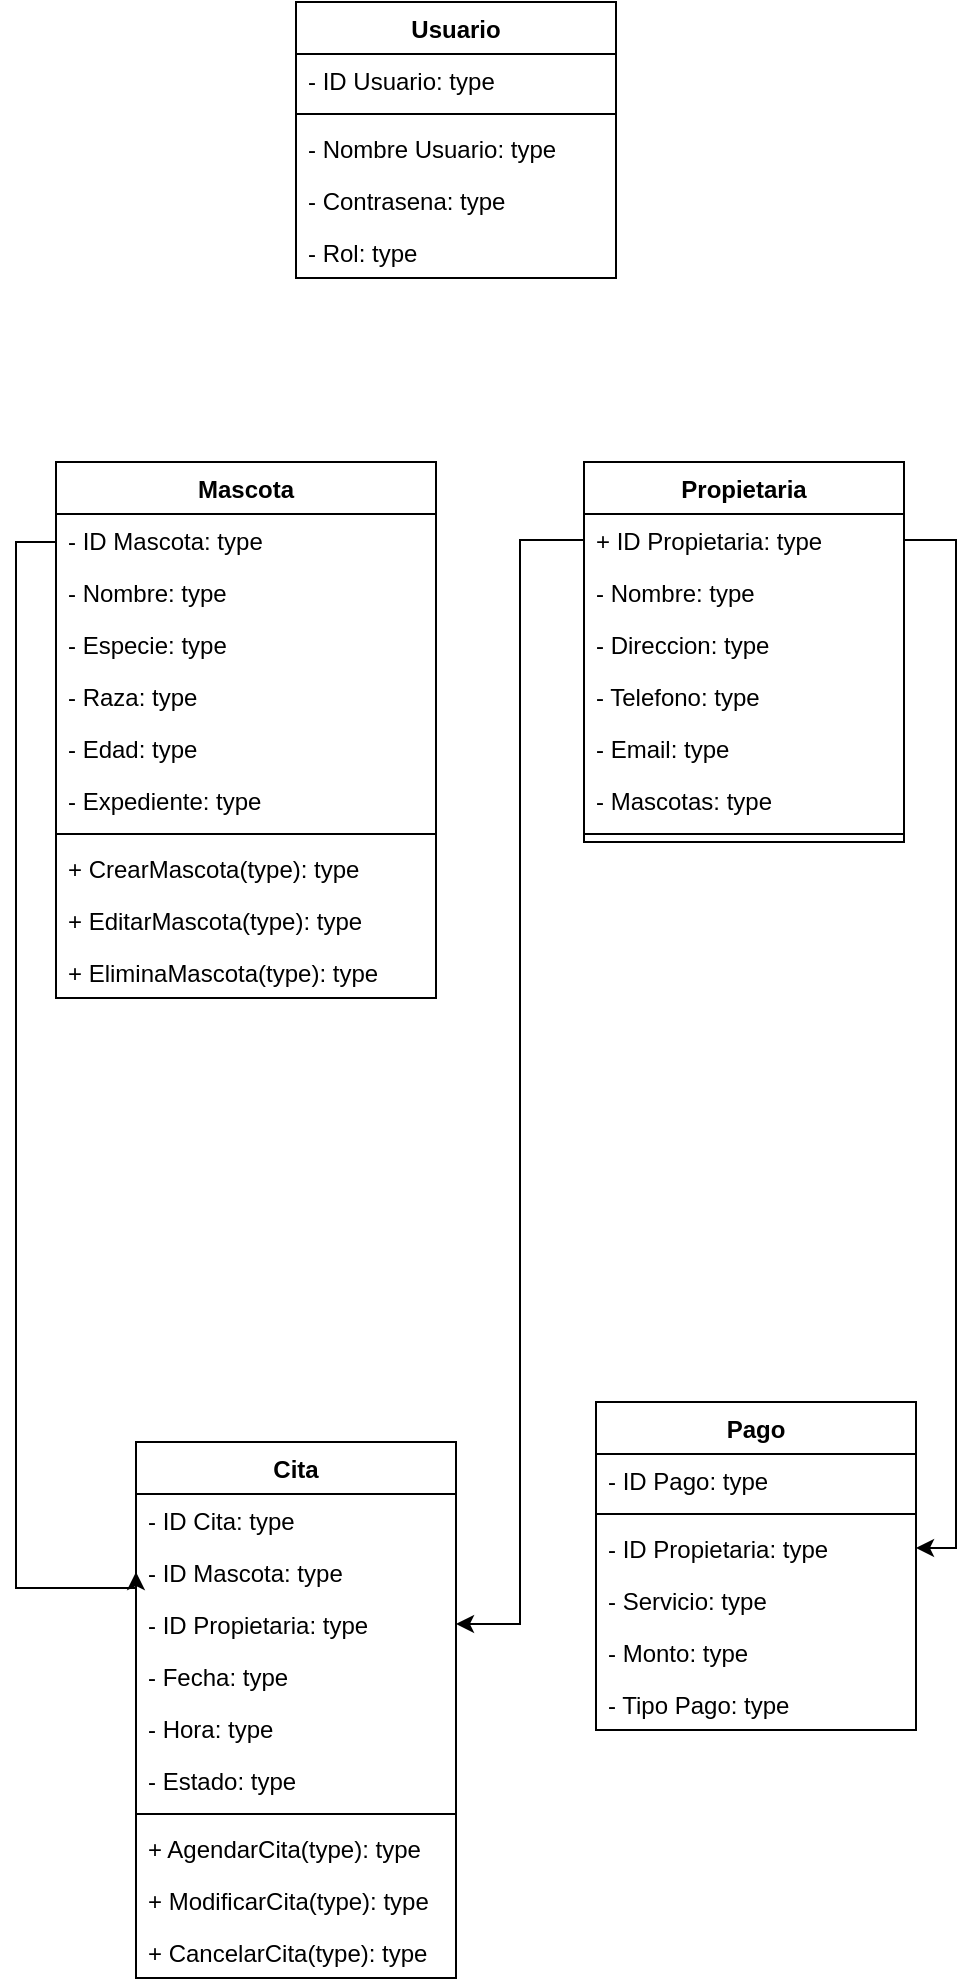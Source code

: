 <mxfile version="24.7.17">
  <diagram name="Página-1" id="QACXI7wkRRo7BJ_qL5HK">
    <mxGraphModel dx="790" dy="763" grid="1" gridSize="10" guides="1" tooltips="1" connect="1" arrows="1" fold="1" page="1" pageScale="1" pageWidth="827" pageHeight="1169" math="0" shadow="0">
      <root>
        <mxCell id="0" />
        <mxCell id="1" parent="0" />
        <mxCell id="hlU-9Vx02k2MNT2WBinT-1" value="Mascota" style="swimlane;fontStyle=1;align=center;verticalAlign=top;childLayout=stackLayout;horizontal=1;startSize=26;horizontalStack=0;resizeParent=1;resizeParentMax=0;resizeLast=0;collapsible=1;marginBottom=0;whiteSpace=wrap;html=1;" parent="1" vertex="1">
          <mxGeometry x="70" y="320" width="190" height="268" as="geometry" />
        </mxCell>
        <mxCell id="hlU-9Vx02k2MNT2WBinT-2" value="- ID Mascota: type" style="text;strokeColor=none;fillColor=none;align=left;verticalAlign=top;spacingLeft=4;spacingRight=4;overflow=hidden;rotatable=0;points=[[0,0.5],[1,0.5]];portConstraint=eastwest;whiteSpace=wrap;html=1;" parent="hlU-9Vx02k2MNT2WBinT-1" vertex="1">
          <mxGeometry y="26" width="190" height="26" as="geometry" />
        </mxCell>
        <mxCell id="hlU-9Vx02k2MNT2WBinT-5" value="- Nombre: type" style="text;strokeColor=none;fillColor=none;align=left;verticalAlign=top;spacingLeft=4;spacingRight=4;overflow=hidden;rotatable=0;points=[[0,0.5],[1,0.5]];portConstraint=eastwest;whiteSpace=wrap;html=1;" parent="hlU-9Vx02k2MNT2WBinT-1" vertex="1">
          <mxGeometry y="52" width="190" height="26" as="geometry" />
        </mxCell>
        <mxCell id="hlU-9Vx02k2MNT2WBinT-6" value="- Especie: type" style="text;strokeColor=none;fillColor=none;align=left;verticalAlign=top;spacingLeft=4;spacingRight=4;overflow=hidden;rotatable=0;points=[[0,0.5],[1,0.5]];portConstraint=eastwest;whiteSpace=wrap;html=1;" parent="hlU-9Vx02k2MNT2WBinT-1" vertex="1">
          <mxGeometry y="78" width="190" height="26" as="geometry" />
        </mxCell>
        <mxCell id="hlU-9Vx02k2MNT2WBinT-7" value="- Raza: type" style="text;strokeColor=none;fillColor=none;align=left;verticalAlign=top;spacingLeft=4;spacingRight=4;overflow=hidden;rotatable=0;points=[[0,0.5],[1,0.5]];portConstraint=eastwest;whiteSpace=wrap;html=1;" parent="hlU-9Vx02k2MNT2WBinT-1" vertex="1">
          <mxGeometry y="104" width="190" height="26" as="geometry" />
        </mxCell>
        <mxCell id="hlU-9Vx02k2MNT2WBinT-8" value="- Edad: type" style="text;strokeColor=none;fillColor=none;align=left;verticalAlign=top;spacingLeft=4;spacingRight=4;overflow=hidden;rotatable=0;points=[[0,0.5],[1,0.5]];portConstraint=eastwest;whiteSpace=wrap;html=1;" parent="hlU-9Vx02k2MNT2WBinT-1" vertex="1">
          <mxGeometry y="130" width="190" height="26" as="geometry" />
        </mxCell>
        <mxCell id="hlU-9Vx02k2MNT2WBinT-21" value="- Expediente: type" style="text;strokeColor=none;fillColor=none;align=left;verticalAlign=top;spacingLeft=4;spacingRight=4;overflow=hidden;rotatable=0;points=[[0,0.5],[1,0.5]];portConstraint=eastwest;whiteSpace=wrap;html=1;" parent="hlU-9Vx02k2MNT2WBinT-1" vertex="1">
          <mxGeometry y="156" width="190" height="26" as="geometry" />
        </mxCell>
        <mxCell id="hlU-9Vx02k2MNT2WBinT-3" value="" style="line;strokeWidth=1;fillColor=none;align=left;verticalAlign=middle;spacingTop=-1;spacingLeft=3;spacingRight=3;rotatable=0;labelPosition=right;points=[];portConstraint=eastwest;strokeColor=inherit;" parent="hlU-9Vx02k2MNT2WBinT-1" vertex="1">
          <mxGeometry y="182" width="190" height="8" as="geometry" />
        </mxCell>
        <mxCell id="LHy_yEaSbMMz5y2O2M91-12" value="+ CrearMascota(type): type" style="text;strokeColor=none;fillColor=none;align=left;verticalAlign=top;spacingLeft=4;spacingRight=4;overflow=hidden;rotatable=0;points=[[0,0.5],[1,0.5]];portConstraint=eastwest;whiteSpace=wrap;html=1;" vertex="1" parent="hlU-9Vx02k2MNT2WBinT-1">
          <mxGeometry y="190" width="190" height="26" as="geometry" />
        </mxCell>
        <mxCell id="LHy_yEaSbMMz5y2O2M91-13" value="+ EditarMascota(type): type" style="text;strokeColor=none;fillColor=none;align=left;verticalAlign=top;spacingLeft=4;spacingRight=4;overflow=hidden;rotatable=0;points=[[0,0.5],[1,0.5]];portConstraint=eastwest;whiteSpace=wrap;html=1;" vertex="1" parent="hlU-9Vx02k2MNT2WBinT-1">
          <mxGeometry y="216" width="190" height="26" as="geometry" />
        </mxCell>
        <mxCell id="LHy_yEaSbMMz5y2O2M91-14" value="+ EliminaMascota(type): type" style="text;strokeColor=none;fillColor=none;align=left;verticalAlign=top;spacingLeft=4;spacingRight=4;overflow=hidden;rotatable=0;points=[[0,0.5],[1,0.5]];portConstraint=eastwest;whiteSpace=wrap;html=1;" vertex="1" parent="hlU-9Vx02k2MNT2WBinT-1">
          <mxGeometry y="242" width="190" height="26" as="geometry" />
        </mxCell>
        <mxCell id="hlU-9Vx02k2MNT2WBinT-13" value="Propietaria" style="swimlane;fontStyle=1;align=center;verticalAlign=top;childLayout=stackLayout;horizontal=1;startSize=26;horizontalStack=0;resizeParent=1;resizeParentMax=0;resizeLast=0;collapsible=1;marginBottom=0;whiteSpace=wrap;html=1;" parent="1" vertex="1">
          <mxGeometry x="334" y="320" width="160" height="190" as="geometry" />
        </mxCell>
        <mxCell id="hlU-9Vx02k2MNT2WBinT-14" value="+ ID Propietaria: type" style="text;strokeColor=none;fillColor=none;align=left;verticalAlign=top;spacingLeft=4;spacingRight=4;overflow=hidden;rotatable=0;points=[[0,0.5],[1,0.5]];portConstraint=eastwest;whiteSpace=wrap;html=1;" parent="hlU-9Vx02k2MNT2WBinT-13" vertex="1">
          <mxGeometry y="26" width="160" height="26" as="geometry" />
        </mxCell>
        <mxCell id="hlU-9Vx02k2MNT2WBinT-16" value="- Nombre: type" style="text;strokeColor=none;fillColor=none;align=left;verticalAlign=top;spacingLeft=4;spacingRight=4;overflow=hidden;rotatable=0;points=[[0,0.5],[1,0.5]];portConstraint=eastwest;whiteSpace=wrap;html=1;" parent="hlU-9Vx02k2MNT2WBinT-13" vertex="1">
          <mxGeometry y="52" width="160" height="26" as="geometry" />
        </mxCell>
        <mxCell id="hlU-9Vx02k2MNT2WBinT-17" value="- Direccion&lt;span style=&quot;background-color: initial;&quot;&gt;: type&lt;/span&gt;" style="text;strokeColor=none;fillColor=none;align=left;verticalAlign=top;spacingLeft=4;spacingRight=4;overflow=hidden;rotatable=0;points=[[0,0.5],[1,0.5]];portConstraint=eastwest;whiteSpace=wrap;html=1;" parent="hlU-9Vx02k2MNT2WBinT-13" vertex="1">
          <mxGeometry y="78" width="160" height="26" as="geometry" />
        </mxCell>
        <mxCell id="hlU-9Vx02k2MNT2WBinT-18" value="- Telefono&lt;span style=&quot;background-color: initial;&quot;&gt;: type&lt;/span&gt;" style="text;strokeColor=none;fillColor=none;align=left;verticalAlign=top;spacingLeft=4;spacingRight=4;overflow=hidden;rotatable=0;points=[[0,0.5],[1,0.5]];portConstraint=eastwest;whiteSpace=wrap;html=1;" parent="hlU-9Vx02k2MNT2WBinT-13" vertex="1">
          <mxGeometry y="104" width="160" height="26" as="geometry" />
        </mxCell>
        <mxCell id="hlU-9Vx02k2MNT2WBinT-19" value="- Email: type" style="text;strokeColor=none;fillColor=none;align=left;verticalAlign=top;spacingLeft=4;spacingRight=4;overflow=hidden;rotatable=0;points=[[0,0.5],[1,0.5]];portConstraint=eastwest;whiteSpace=wrap;html=1;" parent="hlU-9Vx02k2MNT2WBinT-13" vertex="1">
          <mxGeometry y="130" width="160" height="26" as="geometry" />
        </mxCell>
        <mxCell id="hlU-9Vx02k2MNT2WBinT-20" value="- Mascotas: type" style="text;strokeColor=none;fillColor=none;align=left;verticalAlign=top;spacingLeft=4;spacingRight=4;overflow=hidden;rotatable=0;points=[[0,0.5],[1,0.5]];portConstraint=eastwest;whiteSpace=wrap;html=1;" parent="hlU-9Vx02k2MNT2WBinT-13" vertex="1">
          <mxGeometry y="156" width="160" height="26" as="geometry" />
        </mxCell>
        <mxCell id="hlU-9Vx02k2MNT2WBinT-15" value="" style="line;strokeWidth=1;fillColor=none;align=left;verticalAlign=middle;spacingTop=-1;spacingLeft=3;spacingRight=3;rotatable=0;labelPosition=right;points=[];portConstraint=eastwest;strokeColor=inherit;" parent="hlU-9Vx02k2MNT2WBinT-13" vertex="1">
          <mxGeometry y="182" width="160" height="8" as="geometry" />
        </mxCell>
        <mxCell id="hlU-9Vx02k2MNT2WBinT-22" value="Cita" style="swimlane;fontStyle=1;align=center;verticalAlign=top;childLayout=stackLayout;horizontal=1;startSize=26;horizontalStack=0;resizeParent=1;resizeParentMax=0;resizeLast=0;collapsible=1;marginBottom=0;whiteSpace=wrap;html=1;" parent="1" vertex="1">
          <mxGeometry x="110" y="810" width="160" height="268" as="geometry" />
        </mxCell>
        <mxCell id="hlU-9Vx02k2MNT2WBinT-23" value="- ID Cita: type" style="text;strokeColor=none;fillColor=none;align=left;verticalAlign=top;spacingLeft=4;spacingRight=4;overflow=hidden;rotatable=0;points=[[0,0.5],[1,0.5]];portConstraint=eastwest;whiteSpace=wrap;html=1;" parent="hlU-9Vx02k2MNT2WBinT-22" vertex="1">
          <mxGeometry y="26" width="160" height="26" as="geometry" />
        </mxCell>
        <mxCell id="hlU-9Vx02k2MNT2WBinT-25" value="- ID Mascota: type" style="text;strokeColor=none;fillColor=none;align=left;verticalAlign=top;spacingLeft=4;spacingRight=4;overflow=hidden;rotatable=0;points=[[0,0.5],[1,0.5]];portConstraint=eastwest;whiteSpace=wrap;html=1;" parent="hlU-9Vx02k2MNT2WBinT-22" vertex="1">
          <mxGeometry y="52" width="160" height="26" as="geometry" />
        </mxCell>
        <mxCell id="hlU-9Vx02k2MNT2WBinT-26" value="- ID Propietaria&lt;span style=&quot;background-color: initial;&quot;&gt;: type&lt;/span&gt;" style="text;strokeColor=none;fillColor=none;align=left;verticalAlign=top;spacingLeft=4;spacingRight=4;overflow=hidden;rotatable=0;points=[[0,0.5],[1,0.5]];portConstraint=eastwest;whiteSpace=wrap;html=1;" parent="hlU-9Vx02k2MNT2WBinT-22" vertex="1">
          <mxGeometry y="78" width="160" height="26" as="geometry" />
        </mxCell>
        <mxCell id="hlU-9Vx02k2MNT2WBinT-27" value="- Fecha&lt;span style=&quot;background-color: initial;&quot;&gt;: type&lt;/span&gt;" style="text;strokeColor=none;fillColor=none;align=left;verticalAlign=top;spacingLeft=4;spacingRight=4;overflow=hidden;rotatable=0;points=[[0,0.5],[1,0.5]];portConstraint=eastwest;whiteSpace=wrap;html=1;" parent="hlU-9Vx02k2MNT2WBinT-22" vertex="1">
          <mxGeometry y="104" width="160" height="26" as="geometry" />
        </mxCell>
        <mxCell id="hlU-9Vx02k2MNT2WBinT-28" value="- Hora: type" style="text;strokeColor=none;fillColor=none;align=left;verticalAlign=top;spacingLeft=4;spacingRight=4;overflow=hidden;rotatable=0;points=[[0,0.5],[1,0.5]];portConstraint=eastwest;whiteSpace=wrap;html=1;" parent="hlU-9Vx02k2MNT2WBinT-22" vertex="1">
          <mxGeometry y="130" width="160" height="26" as="geometry" />
        </mxCell>
        <mxCell id="hlU-9Vx02k2MNT2WBinT-29" value="- Estado: type" style="text;strokeColor=none;fillColor=none;align=left;verticalAlign=top;spacingLeft=4;spacingRight=4;overflow=hidden;rotatable=0;points=[[0,0.5],[1,0.5]];portConstraint=eastwest;whiteSpace=wrap;html=1;" parent="hlU-9Vx02k2MNT2WBinT-22" vertex="1">
          <mxGeometry y="156" width="160" height="26" as="geometry" />
        </mxCell>
        <mxCell id="hlU-9Vx02k2MNT2WBinT-24" value="" style="line;strokeWidth=1;fillColor=none;align=left;verticalAlign=middle;spacingTop=-1;spacingLeft=3;spacingRight=3;rotatable=0;labelPosition=right;points=[];portConstraint=eastwest;strokeColor=inherit;" parent="hlU-9Vx02k2MNT2WBinT-22" vertex="1">
          <mxGeometry y="182" width="160" height="8" as="geometry" />
        </mxCell>
        <mxCell id="LHy_yEaSbMMz5y2O2M91-15" value="+ AgendarCita(type): type" style="text;strokeColor=none;fillColor=none;align=left;verticalAlign=top;spacingLeft=4;spacingRight=4;overflow=hidden;rotatable=0;points=[[0,0.5],[1,0.5]];portConstraint=eastwest;whiteSpace=wrap;html=1;" vertex="1" parent="hlU-9Vx02k2MNT2WBinT-22">
          <mxGeometry y="190" width="160" height="26" as="geometry" />
        </mxCell>
        <mxCell id="LHy_yEaSbMMz5y2O2M91-16" value="+ ModificarCita(type): type" style="text;strokeColor=none;fillColor=none;align=left;verticalAlign=top;spacingLeft=4;spacingRight=4;overflow=hidden;rotatable=0;points=[[0,0.5],[1,0.5]];portConstraint=eastwest;whiteSpace=wrap;html=1;" vertex="1" parent="hlU-9Vx02k2MNT2WBinT-22">
          <mxGeometry y="216" width="160" height="26" as="geometry" />
        </mxCell>
        <mxCell id="LHy_yEaSbMMz5y2O2M91-17" value="+ CancelarCita(type): type" style="text;strokeColor=none;fillColor=none;align=left;verticalAlign=top;spacingLeft=4;spacingRight=4;overflow=hidden;rotatable=0;points=[[0,0.5],[1,0.5]];portConstraint=eastwest;whiteSpace=wrap;html=1;" vertex="1" parent="hlU-9Vx02k2MNT2WBinT-22">
          <mxGeometry y="242" width="160" height="26" as="geometry" />
        </mxCell>
        <mxCell id="hlU-9Vx02k2MNT2WBinT-30" style="edgeStyle=orthogonalEdgeStyle;rounded=0;orthogonalLoop=1;jettySize=auto;html=1;exitX=0;exitY=0.5;exitDx=0;exitDy=0;entryX=0;entryY=0.5;entryDx=0;entryDy=0;" parent="1" source="hlU-9Vx02k2MNT2WBinT-5" target="hlU-9Vx02k2MNT2WBinT-25" edge="1">
          <mxGeometry relative="1" as="geometry">
            <Array as="points">
              <mxPoint x="70" y="360" />
              <mxPoint x="50" y="360" />
              <mxPoint x="50" y="883" />
            </Array>
          </mxGeometry>
        </mxCell>
        <mxCell id="hlU-9Vx02k2MNT2WBinT-31" style="edgeStyle=orthogonalEdgeStyle;rounded=0;orthogonalLoop=1;jettySize=auto;html=1;exitX=0;exitY=0.5;exitDx=0;exitDy=0;entryX=1;entryY=0.5;entryDx=0;entryDy=0;" parent="1" source="hlU-9Vx02k2MNT2WBinT-14" target="hlU-9Vx02k2MNT2WBinT-26" edge="1">
          <mxGeometry relative="1" as="geometry" />
        </mxCell>
        <mxCell id="8kOd35nUE23YNfUkreLO-1" value="Pago" style="swimlane;fontStyle=1;align=center;verticalAlign=top;childLayout=stackLayout;horizontal=1;startSize=26;horizontalStack=0;resizeParent=1;resizeParentMax=0;resizeLast=0;collapsible=1;marginBottom=0;whiteSpace=wrap;html=1;" parent="1" vertex="1">
          <mxGeometry x="340" y="790" width="160" height="164" as="geometry" />
        </mxCell>
        <mxCell id="8kOd35nUE23YNfUkreLO-2" value="- ID Pago: type" style="text;strokeColor=none;fillColor=none;align=left;verticalAlign=top;spacingLeft=4;spacingRight=4;overflow=hidden;rotatable=0;points=[[0,0.5],[1,0.5]];portConstraint=eastwest;whiteSpace=wrap;html=1;" parent="8kOd35nUE23YNfUkreLO-1" vertex="1">
          <mxGeometry y="26" width="160" height="26" as="geometry" />
        </mxCell>
        <mxCell id="8kOd35nUE23YNfUkreLO-3" value="" style="line;strokeWidth=1;fillColor=none;align=left;verticalAlign=middle;spacingTop=-1;spacingLeft=3;spacingRight=3;rotatable=0;labelPosition=right;points=[];portConstraint=eastwest;strokeColor=inherit;" parent="8kOd35nUE23YNfUkreLO-1" vertex="1">
          <mxGeometry y="52" width="160" height="8" as="geometry" />
        </mxCell>
        <mxCell id="8kOd35nUE23YNfUkreLO-4" value="- ID Propietaria: type" style="text;strokeColor=none;fillColor=none;align=left;verticalAlign=top;spacingLeft=4;spacingRight=4;overflow=hidden;rotatable=0;points=[[0,0.5],[1,0.5]];portConstraint=eastwest;whiteSpace=wrap;html=1;" parent="8kOd35nUE23YNfUkreLO-1" vertex="1">
          <mxGeometry y="60" width="160" height="26" as="geometry" />
        </mxCell>
        <mxCell id="8kOd35nUE23YNfUkreLO-5" value="- Servicio&lt;span style=&quot;background-color: initial;&quot;&gt;: type&lt;/span&gt;" style="text;strokeColor=none;fillColor=none;align=left;verticalAlign=top;spacingLeft=4;spacingRight=4;overflow=hidden;rotatable=0;points=[[0,0.5],[1,0.5]];portConstraint=eastwest;whiteSpace=wrap;html=1;" parent="8kOd35nUE23YNfUkreLO-1" vertex="1">
          <mxGeometry y="86" width="160" height="26" as="geometry" />
        </mxCell>
        <mxCell id="8kOd35nUE23YNfUkreLO-6" value="- Monto&lt;span style=&quot;background-color: initial;&quot;&gt;: type&lt;/span&gt;" style="text;strokeColor=none;fillColor=none;align=left;verticalAlign=top;spacingLeft=4;spacingRight=4;overflow=hidden;rotatable=0;points=[[0,0.5],[1,0.5]];portConstraint=eastwest;whiteSpace=wrap;html=1;" parent="8kOd35nUE23YNfUkreLO-1" vertex="1">
          <mxGeometry y="112" width="160" height="26" as="geometry" />
        </mxCell>
        <mxCell id="8kOd35nUE23YNfUkreLO-7" value="- Tipo Pago: type" style="text;strokeColor=none;fillColor=none;align=left;verticalAlign=top;spacingLeft=4;spacingRight=4;overflow=hidden;rotatable=0;points=[[0,0.5],[1,0.5]];portConstraint=eastwest;whiteSpace=wrap;html=1;" parent="8kOd35nUE23YNfUkreLO-1" vertex="1">
          <mxGeometry y="138" width="160" height="26" as="geometry" />
        </mxCell>
        <mxCell id="8kOd35nUE23YNfUkreLO-9" style="edgeStyle=orthogonalEdgeStyle;rounded=0;orthogonalLoop=1;jettySize=auto;html=1;exitX=1;exitY=0.5;exitDx=0;exitDy=0;entryX=1;entryY=0.5;entryDx=0;entryDy=0;" parent="1" source="hlU-9Vx02k2MNT2WBinT-14" target="8kOd35nUE23YNfUkreLO-4" edge="1">
          <mxGeometry relative="1" as="geometry" />
        </mxCell>
        <mxCell id="LHy_yEaSbMMz5y2O2M91-1" value="Usuario" style="swimlane;fontStyle=1;align=center;verticalAlign=top;childLayout=stackLayout;horizontal=1;startSize=26;horizontalStack=0;resizeParent=1;resizeParentMax=0;resizeLast=0;collapsible=1;marginBottom=0;whiteSpace=wrap;html=1;" vertex="1" parent="1">
          <mxGeometry x="190" y="90" width="160" height="138" as="geometry" />
        </mxCell>
        <mxCell id="LHy_yEaSbMMz5y2O2M91-2" value="- ID Usuario: type" style="text;strokeColor=none;fillColor=none;align=left;verticalAlign=top;spacingLeft=4;spacingRight=4;overflow=hidden;rotatable=0;points=[[0,0.5],[1,0.5]];portConstraint=eastwest;whiteSpace=wrap;html=1;" vertex="1" parent="LHy_yEaSbMMz5y2O2M91-1">
          <mxGeometry y="26" width="160" height="26" as="geometry" />
        </mxCell>
        <mxCell id="LHy_yEaSbMMz5y2O2M91-3" value="" style="line;strokeWidth=1;fillColor=none;align=left;verticalAlign=middle;spacingTop=-1;spacingLeft=3;spacingRight=3;rotatable=0;labelPosition=right;points=[];portConstraint=eastwest;strokeColor=inherit;" vertex="1" parent="LHy_yEaSbMMz5y2O2M91-1">
          <mxGeometry y="52" width="160" height="8" as="geometry" />
        </mxCell>
        <mxCell id="LHy_yEaSbMMz5y2O2M91-4" value="- Nombre Usuario: type" style="text;strokeColor=none;fillColor=none;align=left;verticalAlign=top;spacingLeft=4;spacingRight=4;overflow=hidden;rotatable=0;points=[[0,0.5],[1,0.5]];portConstraint=eastwest;whiteSpace=wrap;html=1;" vertex="1" parent="LHy_yEaSbMMz5y2O2M91-1">
          <mxGeometry y="60" width="160" height="26" as="geometry" />
        </mxCell>
        <mxCell id="LHy_yEaSbMMz5y2O2M91-6" value="- Contrasena&lt;span style=&quot;background-color: initial;&quot;&gt;: type&lt;/span&gt;" style="text;strokeColor=none;fillColor=none;align=left;verticalAlign=top;spacingLeft=4;spacingRight=4;overflow=hidden;rotatable=0;points=[[0,0.5],[1,0.5]];portConstraint=eastwest;whiteSpace=wrap;html=1;" vertex="1" parent="LHy_yEaSbMMz5y2O2M91-1">
          <mxGeometry y="86" width="160" height="26" as="geometry" />
        </mxCell>
        <mxCell id="LHy_yEaSbMMz5y2O2M91-7" value="- Rol: type" style="text;strokeColor=none;fillColor=none;align=left;verticalAlign=top;spacingLeft=4;spacingRight=4;overflow=hidden;rotatable=0;points=[[0,0.5],[1,0.5]];portConstraint=eastwest;whiteSpace=wrap;html=1;" vertex="1" parent="LHy_yEaSbMMz5y2O2M91-1">
          <mxGeometry y="112" width="160" height="26" as="geometry" />
        </mxCell>
      </root>
    </mxGraphModel>
  </diagram>
</mxfile>
